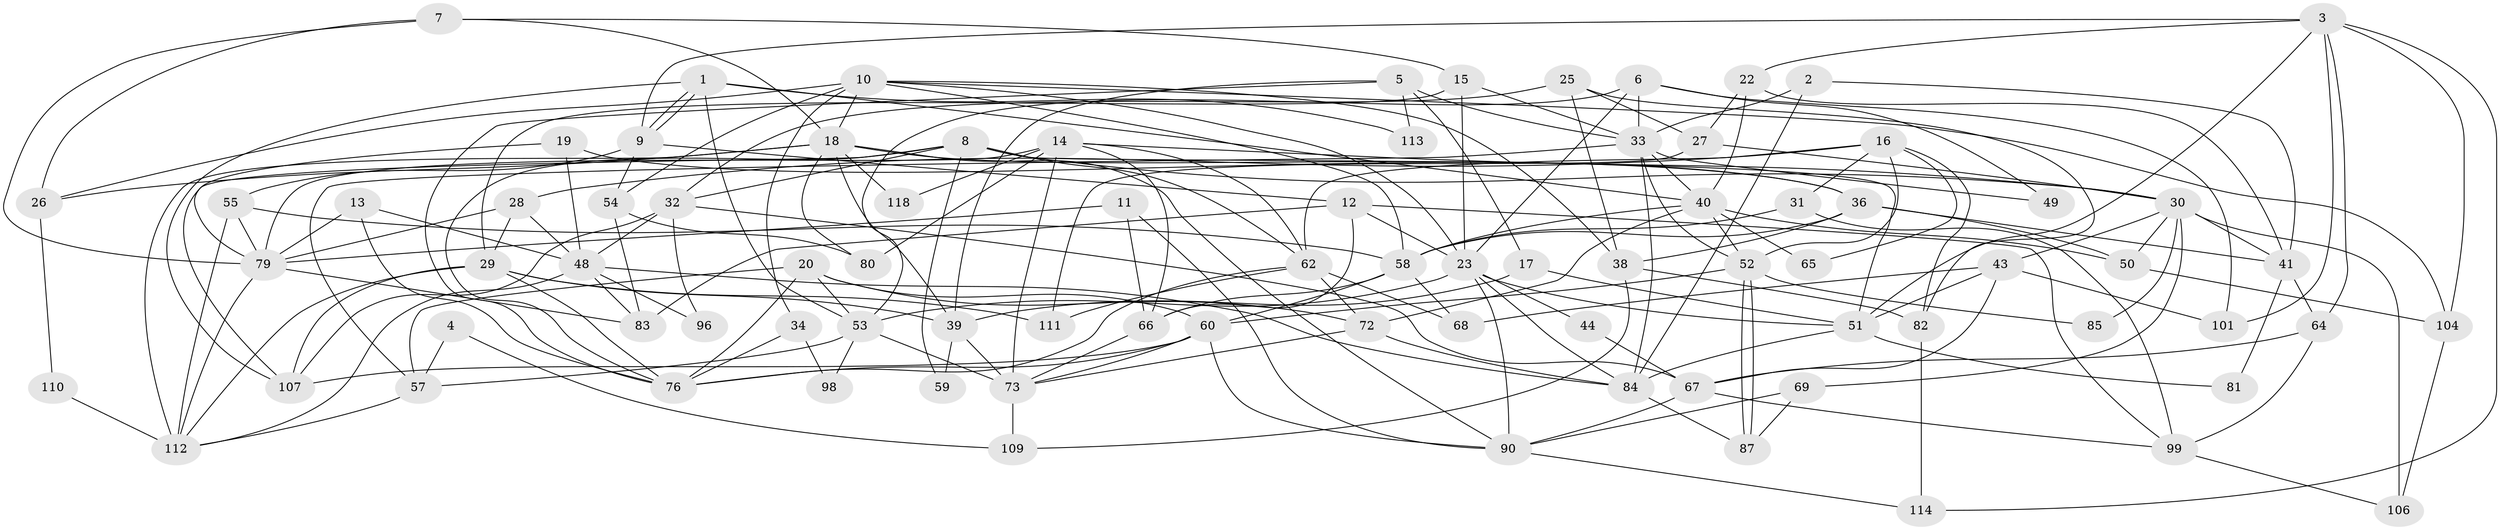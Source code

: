 // Generated by graph-tools (version 1.1) at 2025/23/03/03/25 07:23:58]
// undirected, 84 vertices, 204 edges
graph export_dot {
graph [start="1"]
  node [color=gray90,style=filled];
  1 [super="+42"];
  2 [super="+47"];
  3 [super="+21"];
  4;
  5 [super="+89"];
  6 [super="+100"];
  7 [super="+117"];
  8 [super="+94"];
  9 [super="+103"];
  10 [super="+70"];
  11;
  12;
  13;
  14 [super="+92"];
  15;
  16;
  17;
  18 [super="+124"];
  19;
  20 [super="+24"];
  22 [super="+37"];
  23 [super="+63"];
  25 [super="+35"];
  26;
  27;
  28;
  29 [super="+45"];
  30 [super="+93"];
  31;
  32;
  33 [super="+74"];
  34;
  36 [super="+78"];
  38 [super="+56"];
  39 [super="+102"];
  40 [super="+86"];
  41 [super="+46"];
  43 [super="+71"];
  44;
  48 [super="+91"];
  49;
  50;
  51 [super="+105"];
  52 [super="+61"];
  53 [super="+115"];
  54;
  55;
  57;
  58 [super="+119"];
  59;
  60 [super="+75"];
  62 [super="+123"];
  64;
  65;
  66;
  67 [super="+122"];
  68;
  69;
  72;
  73 [super="+95"];
  76 [super="+77"];
  79 [super="+120"];
  80 [super="+97"];
  81;
  82;
  83;
  84 [super="+88"];
  85;
  87;
  90 [super="+108"];
  96;
  98;
  99 [super="+121"];
  101;
  104;
  106;
  107;
  109;
  110;
  111;
  112 [super="+116"];
  113;
  114;
  118;
  1 -- 9;
  1 -- 9;
  1 -- 40;
  1 -- 107;
  1 -- 113;
  1 -- 53;
  2 -- 41;
  2 -- 84;
  2 -- 33;
  3 -- 104;
  3 -- 101;
  3 -- 114;
  3 -- 64;
  3 -- 51;
  3 -- 22;
  3 -- 9;
  4 -- 57;
  4 -- 109;
  5 -- 17;
  5 -- 113;
  5 -- 76;
  5 -- 33;
  5 -- 39;
  6 -- 101;
  6 -- 49;
  6 -- 53;
  6 -- 33;
  6 -- 23;
  7 -- 15;
  7 -- 26;
  7 -- 18;
  7 -- 79;
  8 -- 51;
  8 -- 32;
  8 -- 59;
  8 -- 62;
  8 -- 107;
  8 -- 76;
  8 -- 30;
  9 -- 54;
  9 -- 55;
  9 -- 12;
  10 -- 26;
  10 -- 18;
  10 -- 34;
  10 -- 54;
  10 -- 104;
  10 -- 58;
  10 -- 38;
  10 -- 23;
  11 -- 66;
  11 -- 90;
  11 -- 79;
  12 -- 83;
  12 -- 66;
  12 -- 99;
  12 -- 23;
  13 -- 76;
  13 -- 48;
  13 -- 79;
  14 -- 62;
  14 -- 30;
  14 -- 79;
  14 -- 66;
  14 -- 118;
  14 -- 73;
  14 -- 80;
  15 -- 29;
  15 -- 33;
  15 -- 23;
  16 -- 62;
  16 -- 28;
  16 -- 31;
  16 -- 52;
  16 -- 65;
  16 -- 82;
  17 -- 51;
  17 -- 39;
  18 -- 112;
  18 -- 39;
  18 -- 118;
  18 -- 80;
  18 -- 26;
  18 -- 90;
  18 -- 36;
  19 -- 36;
  19 -- 48;
  19 -- 79;
  20 -- 72;
  20 -- 76;
  20 -- 57;
  20 -- 60;
  20 -- 53;
  22 -- 41;
  22 -- 27;
  22 -- 40;
  23 -- 84;
  23 -- 90;
  23 -- 44;
  23 -- 51;
  23 -- 53;
  25 -- 32;
  25 -- 82;
  25 -- 27;
  25 -- 38;
  26 -- 110;
  27 -- 111;
  27 -- 30;
  28 -- 79 [weight=2];
  28 -- 48;
  28 -- 29;
  29 -- 111;
  29 -- 112;
  29 -- 107;
  29 -- 76;
  29 -- 39;
  30 -- 106;
  30 -- 50;
  30 -- 69;
  30 -- 85;
  30 -- 41 [weight=2];
  30 -- 43;
  31 -- 58;
  31 -- 99;
  32 -- 48;
  32 -- 96;
  32 -- 107;
  32 -- 67;
  33 -- 49;
  33 -- 40;
  33 -- 57;
  33 -- 52;
  33 -- 84;
  34 -- 76;
  34 -- 98;
  36 -- 38;
  36 -- 58 [weight=2];
  36 -- 41;
  36 -- 50;
  38 -- 109;
  38 -- 82;
  39 -- 73;
  39 -- 59;
  40 -- 58;
  40 -- 50;
  40 -- 65;
  40 -- 72;
  40 -- 52;
  41 -- 64;
  41 -- 81;
  43 -- 67;
  43 -- 51;
  43 -- 68;
  43 -- 101;
  44 -- 67;
  48 -- 96;
  48 -- 112;
  48 -- 83;
  48 -- 84;
  50 -- 104;
  51 -- 81;
  51 -- 84;
  52 -- 87;
  52 -- 87;
  52 -- 60;
  52 -- 85;
  53 -- 57;
  53 -- 98;
  53 -- 73;
  54 -- 80;
  54 -- 83;
  55 -- 79;
  55 -- 112;
  55 -- 58;
  57 -- 112;
  58 -- 68;
  58 -- 66;
  58 -- 60;
  60 -- 107;
  60 -- 90;
  60 -- 76;
  60 -- 73;
  62 -- 76;
  62 -- 111;
  62 -- 72;
  62 -- 68;
  64 -- 99;
  64 -- 67;
  66 -- 73;
  67 -- 99;
  67 -- 90;
  69 -- 87;
  69 -- 90;
  72 -- 73;
  72 -- 84;
  73 -- 109;
  79 -- 112;
  79 -- 83;
  82 -- 114;
  84 -- 87;
  90 -- 114;
  99 -- 106;
  104 -- 106;
  110 -- 112;
}
